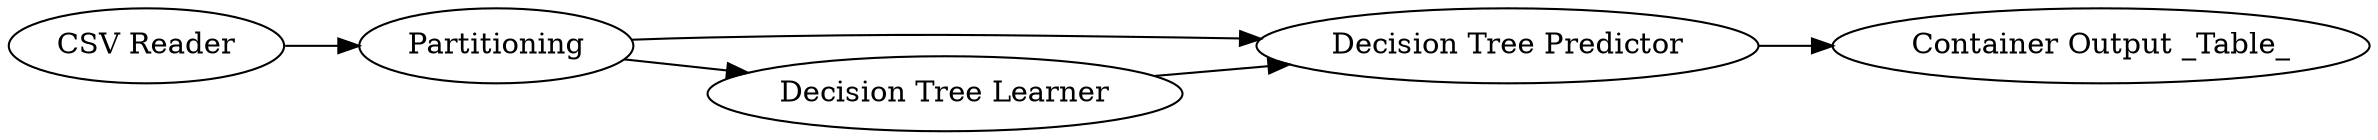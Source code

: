 digraph {
	"-6945929395927469193_4" [label="Decision Tree Predictor"]
	"-6945929395927469193_25" [label="CSV Reader"]
	"-6945929395927469193_3" [label="Decision Tree Learner"]
	"-6945929395927469193_22" [label="Container Output _Table_"]
	"-6945929395927469193_2" [label=Partitioning]
	"-6945929395927469193_4" -> "-6945929395927469193_22"
	"-6945929395927469193_2" -> "-6945929395927469193_3"
	"-6945929395927469193_2" -> "-6945929395927469193_4"
	"-6945929395927469193_25" -> "-6945929395927469193_2"
	"-6945929395927469193_3" -> "-6945929395927469193_4"
	rankdir=LR
}
